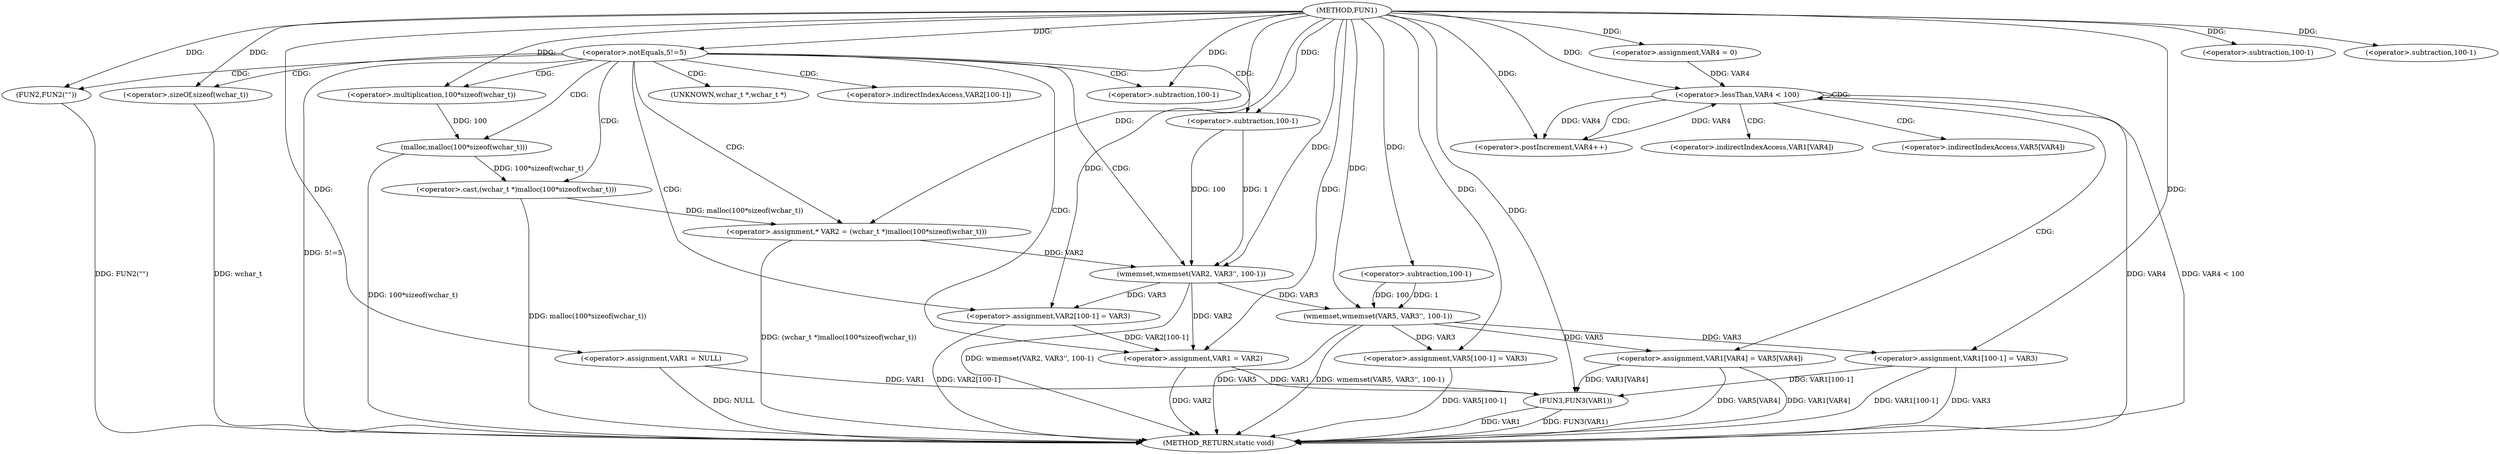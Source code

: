 digraph FUN1 {  
"1000100" [label = "(METHOD,FUN1)" ]
"1000184" [label = "(METHOD_RETURN,static void)" ]
"1000103" [label = "(<operator>.assignment,VAR1 = NULL)" ]
"1000107" [label = "(<operator>.notEquals,5!=5)" ]
"1000111" [label = "(FUN2,FUN2(\"\"))" ]
"1000117" [label = "(<operator>.assignment,* VAR2 = (wchar_t *)malloc(100*sizeof(wchar_t)))" ]
"1000119" [label = "(<operator>.cast,(wchar_t *)malloc(100*sizeof(wchar_t)))" ]
"1000121" [label = "(malloc,malloc(100*sizeof(wchar_t)))" ]
"1000122" [label = "(<operator>.multiplication,100*sizeof(wchar_t))" ]
"1000124" [label = "(<operator>.sizeOf,sizeof(wchar_t))" ]
"1000126" [label = "(wmemset,wmemset(VAR2, VAR3'', 100-1))" ]
"1000129" [label = "(<operator>.subtraction,100-1)" ]
"1000132" [label = "(<operator>.assignment,VAR2[100-1] = VAR3)" ]
"1000135" [label = "(<operator>.subtraction,100-1)" ]
"1000139" [label = "(<operator>.assignment,VAR1 = VAR2)" ]
"1000145" [label = "(wmemset,wmemset(VAR5, VAR3'', 100-1))" ]
"1000148" [label = "(<operator>.subtraction,100-1)" ]
"1000151" [label = "(<operator>.assignment,VAR5[100-1] = VAR3)" ]
"1000154" [label = "(<operator>.subtraction,100-1)" ]
"1000159" [label = "(<operator>.assignment,VAR4 = 0)" ]
"1000162" [label = "(<operator>.lessThan,VAR4 < 100)" ]
"1000165" [label = "(<operator>.postIncrement,VAR4++)" ]
"1000168" [label = "(<operator>.assignment,VAR1[VAR4] = VAR5[VAR4])" ]
"1000175" [label = "(<operator>.assignment,VAR1[100-1] = VAR3)" ]
"1000178" [label = "(<operator>.subtraction,100-1)" ]
"1000182" [label = "(FUN3,FUN3(VAR1))" ]
"1000120" [label = "(UNKNOWN,wchar_t *,wchar_t *)" ]
"1000133" [label = "(<operator>.indirectIndexAccess,VAR2[100-1])" ]
"1000169" [label = "(<operator>.indirectIndexAccess,VAR1[VAR4])" ]
"1000172" [label = "(<operator>.indirectIndexAccess,VAR5[VAR4])" ]
  "1000168" -> "1000184"  [ label = "DDG: VAR5[VAR4]"] 
  "1000124" -> "1000184"  [ label = "DDG: wchar_t"] 
  "1000168" -> "1000184"  [ label = "DDG: VAR1[VAR4]"] 
  "1000103" -> "1000184"  [ label = "DDG: NULL"] 
  "1000151" -> "1000184"  [ label = "DDG: VAR5[100-1]"] 
  "1000175" -> "1000184"  [ label = "DDG: VAR3"] 
  "1000119" -> "1000184"  [ label = "DDG: malloc(100*sizeof(wchar_t))"] 
  "1000175" -> "1000184"  [ label = "DDG: VAR1[100-1]"] 
  "1000132" -> "1000184"  [ label = "DDG: VAR2[100-1]"] 
  "1000117" -> "1000184"  [ label = "DDG: (wchar_t *)malloc(100*sizeof(wchar_t))"] 
  "1000182" -> "1000184"  [ label = "DDG: FUN3(VAR1)"] 
  "1000126" -> "1000184"  [ label = "DDG: wmemset(VAR2, VAR3'', 100-1)"] 
  "1000107" -> "1000184"  [ label = "DDG: 5!=5"] 
  "1000139" -> "1000184"  [ label = "DDG: VAR2"] 
  "1000121" -> "1000184"  [ label = "DDG: 100*sizeof(wchar_t)"] 
  "1000145" -> "1000184"  [ label = "DDG: wmemset(VAR5, VAR3'', 100-1)"] 
  "1000162" -> "1000184"  [ label = "DDG: VAR4"] 
  "1000162" -> "1000184"  [ label = "DDG: VAR4 < 100"] 
  "1000145" -> "1000184"  [ label = "DDG: VAR5"] 
  "1000111" -> "1000184"  [ label = "DDG: FUN2(\"\")"] 
  "1000182" -> "1000184"  [ label = "DDG: VAR1"] 
  "1000100" -> "1000103"  [ label = "DDG: "] 
  "1000100" -> "1000107"  [ label = "DDG: "] 
  "1000100" -> "1000111"  [ label = "DDG: "] 
  "1000119" -> "1000117"  [ label = "DDG: malloc(100*sizeof(wchar_t))"] 
  "1000100" -> "1000117"  [ label = "DDG: "] 
  "1000121" -> "1000119"  [ label = "DDG: 100*sizeof(wchar_t)"] 
  "1000122" -> "1000121"  [ label = "DDG: 100"] 
  "1000100" -> "1000122"  [ label = "DDG: "] 
  "1000100" -> "1000124"  [ label = "DDG: "] 
  "1000117" -> "1000126"  [ label = "DDG: VAR2"] 
  "1000100" -> "1000126"  [ label = "DDG: "] 
  "1000129" -> "1000126"  [ label = "DDG: 100"] 
  "1000129" -> "1000126"  [ label = "DDG: 1"] 
  "1000100" -> "1000129"  [ label = "DDG: "] 
  "1000126" -> "1000132"  [ label = "DDG: VAR3"] 
  "1000100" -> "1000132"  [ label = "DDG: "] 
  "1000100" -> "1000135"  [ label = "DDG: "] 
  "1000126" -> "1000139"  [ label = "DDG: VAR2"] 
  "1000132" -> "1000139"  [ label = "DDG: VAR2[100-1]"] 
  "1000100" -> "1000139"  [ label = "DDG: "] 
  "1000100" -> "1000145"  [ label = "DDG: "] 
  "1000126" -> "1000145"  [ label = "DDG: VAR3"] 
  "1000148" -> "1000145"  [ label = "DDG: 100"] 
  "1000148" -> "1000145"  [ label = "DDG: 1"] 
  "1000100" -> "1000148"  [ label = "DDG: "] 
  "1000145" -> "1000151"  [ label = "DDG: VAR3"] 
  "1000100" -> "1000151"  [ label = "DDG: "] 
  "1000100" -> "1000154"  [ label = "DDG: "] 
  "1000100" -> "1000159"  [ label = "DDG: "] 
  "1000159" -> "1000162"  [ label = "DDG: VAR4"] 
  "1000165" -> "1000162"  [ label = "DDG: VAR4"] 
  "1000100" -> "1000162"  [ label = "DDG: "] 
  "1000162" -> "1000165"  [ label = "DDG: VAR4"] 
  "1000100" -> "1000165"  [ label = "DDG: "] 
  "1000145" -> "1000168"  [ label = "DDG: VAR5"] 
  "1000100" -> "1000175"  [ label = "DDG: "] 
  "1000145" -> "1000175"  [ label = "DDG: VAR3"] 
  "1000100" -> "1000178"  [ label = "DDG: "] 
  "1000168" -> "1000182"  [ label = "DDG: VAR1[VAR4]"] 
  "1000103" -> "1000182"  [ label = "DDG: VAR1"] 
  "1000139" -> "1000182"  [ label = "DDG: VAR1"] 
  "1000175" -> "1000182"  [ label = "DDG: VAR1[100-1]"] 
  "1000100" -> "1000182"  [ label = "DDG: "] 
  "1000107" -> "1000121"  [ label = "CDG: "] 
  "1000107" -> "1000120"  [ label = "CDG: "] 
  "1000107" -> "1000117"  [ label = "CDG: "] 
  "1000107" -> "1000111"  [ label = "CDG: "] 
  "1000107" -> "1000126"  [ label = "CDG: "] 
  "1000107" -> "1000132"  [ label = "CDG: "] 
  "1000107" -> "1000129"  [ label = "CDG: "] 
  "1000107" -> "1000124"  [ label = "CDG: "] 
  "1000107" -> "1000119"  [ label = "CDG: "] 
  "1000107" -> "1000139"  [ label = "CDG: "] 
  "1000107" -> "1000135"  [ label = "CDG: "] 
  "1000107" -> "1000133"  [ label = "CDG: "] 
  "1000107" -> "1000122"  [ label = "CDG: "] 
  "1000162" -> "1000168"  [ label = "CDG: "] 
  "1000162" -> "1000162"  [ label = "CDG: "] 
  "1000162" -> "1000165"  [ label = "CDG: "] 
  "1000162" -> "1000172"  [ label = "CDG: "] 
  "1000162" -> "1000169"  [ label = "CDG: "] 
}
